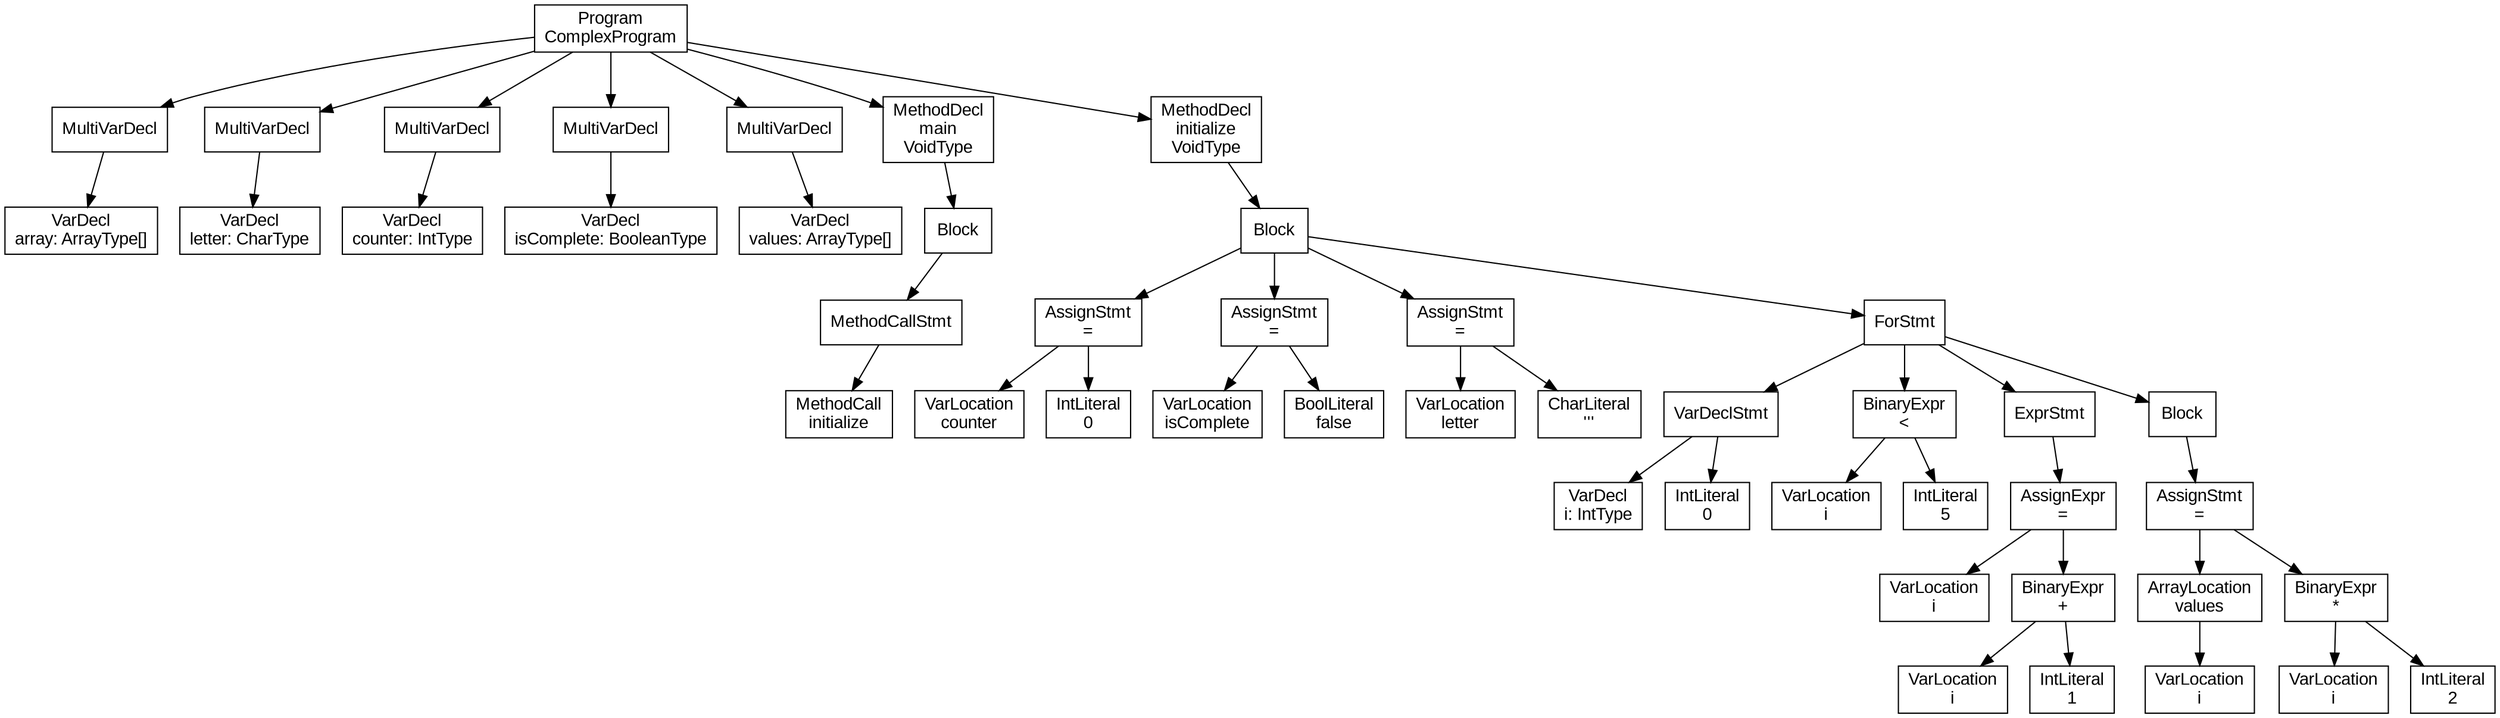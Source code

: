 digraph AST {
    node [shape=box, fontname="Arial"];
    edge [fontname="Arial"];
    rankdir=TB;
    node1 [label="Program\nComplexProgram"];
    node1 -> node2;
    node2 [label="MultiVarDecl"];
    node2 -> node3;
    node3 [label="VarDecl\narray: ArrayType[]"];
    node1 -> node4;
    node4 [label="MultiVarDecl"];
    node4 -> node5;
    node5 [label="VarDecl\nletter: CharType"];
    node1 -> node6;
    node6 [label="MultiVarDecl"];
    node6 -> node7;
    node7 [label="VarDecl\ncounter: IntType"];
    node1 -> node8;
    node8 [label="MultiVarDecl"];
    node8 -> node9;
    node9 [label="VarDecl\nisComplete: BooleanType"];
    node1 -> node10;
    node10 [label="MultiVarDecl"];
    node10 -> node11;
    node11 [label="VarDecl\nvalues: ArrayType[]"];
    node1 -> node12;
    node12 [label="MethodDecl\nmain\nVoidType"];
    node12 -> node13;
    node13 [label="Block"];
    node13 -> node14;
    node14 [label="MethodCallStmt"];
    node14 -> node15;
    node15 [label="MethodCall\ninitialize"];
    node1 -> node16;
    node16 [label="MethodDecl\ninitialize\nVoidType"];
    node16 -> node17;
    node17 [label="Block"];
    node17 -> node18;
    node18 [label="AssignStmt\n="];
    node18 -> node19;
    node18 -> node20;
    node19 [label="VarLocation\ncounter"];
    node20 [label="IntLiteral\n0"];
    node17 -> node21;
    node21 [label="AssignStmt\n="];
    node21 -> node22;
    node21 -> node23;
    node22 [label="VarLocation\nisComplete"];
    node23 [label="BoolLiteral\nfalse"];
    node17 -> node24;
    node24 [label="AssignStmt\n="];
    node24 -> node25;
    node24 -> node26;
    node25 [label="VarLocation\nletter"];
    node26 [label="CharLiteral\n'''"];
    node17 -> node27;
    node27 [label="ForStmt"];
    node27 -> node28;
    node28 [label="VarDeclStmt"];
    node28 -> node29;
    node29 [label="VarDecl\ni: IntType"];
    node28 -> node30;
    node30 [label="IntLiteral\n0"];
    node27 -> node31;
    node31 [label="BinaryExpr\n<"];
    node31 -> node32;
    node31 -> node33;
    node32 [label="VarLocation\ni"];
    node33 [label="IntLiteral\n5"];
    node27 -> node34;
    node34 [label="ExprStmt"];
    node34 -> node35;
    node35 [label="AssignExpr\n="];
    node35 -> node36;
    node35 -> node37;
    node36 [label="VarLocation\ni"];
    node37 [label="BinaryExpr\n+"];
    node37 -> node38;
    node37 -> node39;
    node38 [label="VarLocation\ni"];
    node39 [label="IntLiteral\n1"];
    node27 -> node40;
    node40 [label="Block"];
    node40 -> node41;
    node41 [label="AssignStmt\n="];
    node41 -> node42;
    node41 -> node43;
    node42 [label="ArrayLocation\nvalues"];
    node42 -> node44;
    node44 [label="VarLocation\ni"];
    node43 [label="BinaryExpr\n*"];
    node43 -> node45;
    node43 -> node46;
    node45 [label="VarLocation\ni"];
    node46 [label="IntLiteral\n2"];
}
